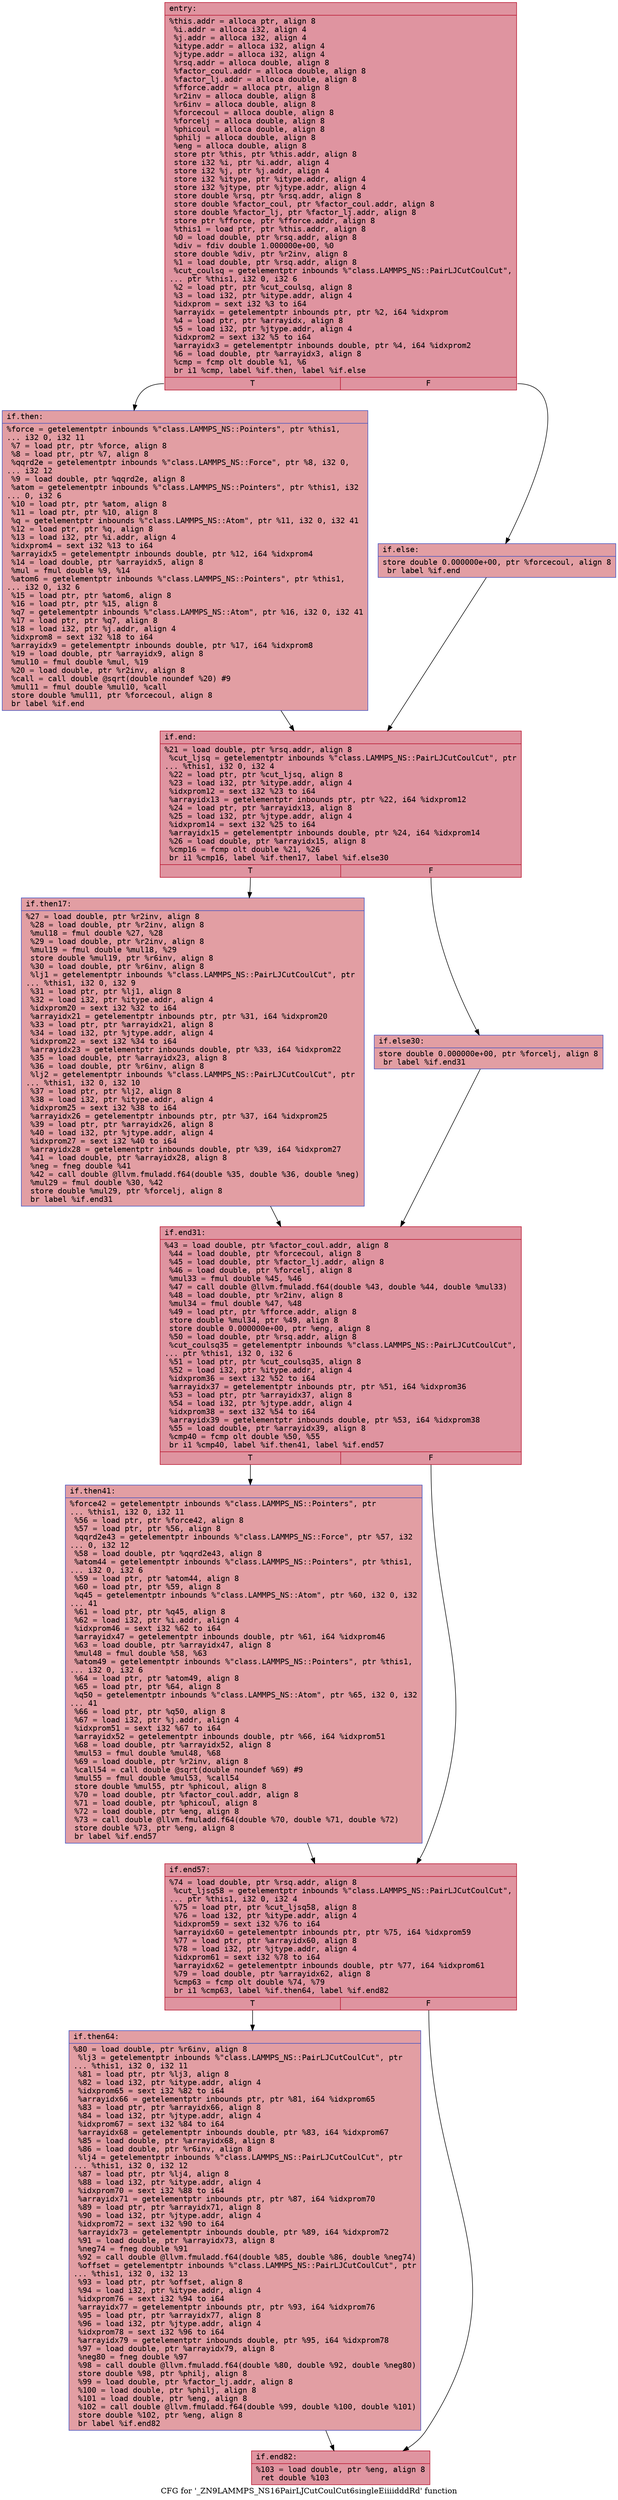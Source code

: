 digraph "CFG for '_ZN9LAMMPS_NS16PairLJCutCoulCut6singleEiiiidddRd' function" {
	label="CFG for '_ZN9LAMMPS_NS16PairLJCutCoulCut6singleEiiiidddRd' function";

	Node0x55c2a762c690 [shape=record,color="#b70d28ff", style=filled, fillcolor="#b70d2870" fontname="Courier",label="{entry:\l|  %this.addr = alloca ptr, align 8\l  %i.addr = alloca i32, align 4\l  %j.addr = alloca i32, align 4\l  %itype.addr = alloca i32, align 4\l  %jtype.addr = alloca i32, align 4\l  %rsq.addr = alloca double, align 8\l  %factor_coul.addr = alloca double, align 8\l  %factor_lj.addr = alloca double, align 8\l  %fforce.addr = alloca ptr, align 8\l  %r2inv = alloca double, align 8\l  %r6inv = alloca double, align 8\l  %forcecoul = alloca double, align 8\l  %forcelj = alloca double, align 8\l  %phicoul = alloca double, align 8\l  %philj = alloca double, align 8\l  %eng = alloca double, align 8\l  store ptr %this, ptr %this.addr, align 8\l  store i32 %i, ptr %i.addr, align 4\l  store i32 %j, ptr %j.addr, align 4\l  store i32 %itype, ptr %itype.addr, align 4\l  store i32 %jtype, ptr %jtype.addr, align 4\l  store double %rsq, ptr %rsq.addr, align 8\l  store double %factor_coul, ptr %factor_coul.addr, align 8\l  store double %factor_lj, ptr %factor_lj.addr, align 8\l  store ptr %fforce, ptr %fforce.addr, align 8\l  %this1 = load ptr, ptr %this.addr, align 8\l  %0 = load double, ptr %rsq.addr, align 8\l  %div = fdiv double 1.000000e+00, %0\l  store double %div, ptr %r2inv, align 8\l  %1 = load double, ptr %rsq.addr, align 8\l  %cut_coulsq = getelementptr inbounds %\"class.LAMMPS_NS::PairLJCutCoulCut\",\l... ptr %this1, i32 0, i32 6\l  %2 = load ptr, ptr %cut_coulsq, align 8\l  %3 = load i32, ptr %itype.addr, align 4\l  %idxprom = sext i32 %3 to i64\l  %arrayidx = getelementptr inbounds ptr, ptr %2, i64 %idxprom\l  %4 = load ptr, ptr %arrayidx, align 8\l  %5 = load i32, ptr %jtype.addr, align 4\l  %idxprom2 = sext i32 %5 to i64\l  %arrayidx3 = getelementptr inbounds double, ptr %4, i64 %idxprom2\l  %6 = load double, ptr %arrayidx3, align 8\l  %cmp = fcmp olt double %1, %6\l  br i1 %cmp, label %if.then, label %if.else\l|{<s0>T|<s1>F}}"];
	Node0x55c2a762c690:s0 -> Node0x55c2a762e290[tooltip="entry -> if.then\nProbability 50.00%" ];
	Node0x55c2a762c690:s1 -> Node0x55c2a762e300[tooltip="entry -> if.else\nProbability 50.00%" ];
	Node0x55c2a762e290 [shape=record,color="#3d50c3ff", style=filled, fillcolor="#be242e70" fontname="Courier",label="{if.then:\l|  %force = getelementptr inbounds %\"class.LAMMPS_NS::Pointers\", ptr %this1,\l... i32 0, i32 11\l  %7 = load ptr, ptr %force, align 8\l  %8 = load ptr, ptr %7, align 8\l  %qqrd2e = getelementptr inbounds %\"class.LAMMPS_NS::Force\", ptr %8, i32 0,\l... i32 12\l  %9 = load double, ptr %qqrd2e, align 8\l  %atom = getelementptr inbounds %\"class.LAMMPS_NS::Pointers\", ptr %this1, i32\l... 0, i32 6\l  %10 = load ptr, ptr %atom, align 8\l  %11 = load ptr, ptr %10, align 8\l  %q = getelementptr inbounds %\"class.LAMMPS_NS::Atom\", ptr %11, i32 0, i32 41\l  %12 = load ptr, ptr %q, align 8\l  %13 = load i32, ptr %i.addr, align 4\l  %idxprom4 = sext i32 %13 to i64\l  %arrayidx5 = getelementptr inbounds double, ptr %12, i64 %idxprom4\l  %14 = load double, ptr %arrayidx5, align 8\l  %mul = fmul double %9, %14\l  %atom6 = getelementptr inbounds %\"class.LAMMPS_NS::Pointers\", ptr %this1,\l... i32 0, i32 6\l  %15 = load ptr, ptr %atom6, align 8\l  %16 = load ptr, ptr %15, align 8\l  %q7 = getelementptr inbounds %\"class.LAMMPS_NS::Atom\", ptr %16, i32 0, i32 41\l  %17 = load ptr, ptr %q7, align 8\l  %18 = load i32, ptr %j.addr, align 4\l  %idxprom8 = sext i32 %18 to i64\l  %arrayidx9 = getelementptr inbounds double, ptr %17, i64 %idxprom8\l  %19 = load double, ptr %arrayidx9, align 8\l  %mul10 = fmul double %mul, %19\l  %20 = load double, ptr %r2inv, align 8\l  %call = call double @sqrt(double noundef %20) #9\l  %mul11 = fmul double %mul10, %call\l  store double %mul11, ptr %forcecoul, align 8\l  br label %if.end\l}"];
	Node0x55c2a762e290 -> Node0x55c2a762d360[tooltip="if.then -> if.end\nProbability 100.00%" ];
	Node0x55c2a762e300 [shape=record,color="#3d50c3ff", style=filled, fillcolor="#be242e70" fontname="Courier",label="{if.else:\l|  store double 0.000000e+00, ptr %forcecoul, align 8\l  br label %if.end\l}"];
	Node0x55c2a762e300 -> Node0x55c2a762d360[tooltip="if.else -> if.end\nProbability 100.00%" ];
	Node0x55c2a762d360 [shape=record,color="#b70d28ff", style=filled, fillcolor="#b70d2870" fontname="Courier",label="{if.end:\l|  %21 = load double, ptr %rsq.addr, align 8\l  %cut_ljsq = getelementptr inbounds %\"class.LAMMPS_NS::PairLJCutCoulCut\", ptr\l... %this1, i32 0, i32 4\l  %22 = load ptr, ptr %cut_ljsq, align 8\l  %23 = load i32, ptr %itype.addr, align 4\l  %idxprom12 = sext i32 %23 to i64\l  %arrayidx13 = getelementptr inbounds ptr, ptr %22, i64 %idxprom12\l  %24 = load ptr, ptr %arrayidx13, align 8\l  %25 = load i32, ptr %jtype.addr, align 4\l  %idxprom14 = sext i32 %25 to i64\l  %arrayidx15 = getelementptr inbounds double, ptr %24, i64 %idxprom14\l  %26 = load double, ptr %arrayidx15, align 8\l  %cmp16 = fcmp olt double %21, %26\l  br i1 %cmp16, label %if.then17, label %if.else30\l|{<s0>T|<s1>F}}"];
	Node0x55c2a762d360:s0 -> Node0x55c2a7630360[tooltip="if.end -> if.then17\nProbability 50.00%" ];
	Node0x55c2a762d360:s1 -> Node0x55c2a76303e0[tooltip="if.end -> if.else30\nProbability 50.00%" ];
	Node0x55c2a7630360 [shape=record,color="#3d50c3ff", style=filled, fillcolor="#be242e70" fontname="Courier",label="{if.then17:\l|  %27 = load double, ptr %r2inv, align 8\l  %28 = load double, ptr %r2inv, align 8\l  %mul18 = fmul double %27, %28\l  %29 = load double, ptr %r2inv, align 8\l  %mul19 = fmul double %mul18, %29\l  store double %mul19, ptr %r6inv, align 8\l  %30 = load double, ptr %r6inv, align 8\l  %lj1 = getelementptr inbounds %\"class.LAMMPS_NS::PairLJCutCoulCut\", ptr\l... %this1, i32 0, i32 9\l  %31 = load ptr, ptr %lj1, align 8\l  %32 = load i32, ptr %itype.addr, align 4\l  %idxprom20 = sext i32 %32 to i64\l  %arrayidx21 = getelementptr inbounds ptr, ptr %31, i64 %idxprom20\l  %33 = load ptr, ptr %arrayidx21, align 8\l  %34 = load i32, ptr %jtype.addr, align 4\l  %idxprom22 = sext i32 %34 to i64\l  %arrayidx23 = getelementptr inbounds double, ptr %33, i64 %idxprom22\l  %35 = load double, ptr %arrayidx23, align 8\l  %36 = load double, ptr %r6inv, align 8\l  %lj2 = getelementptr inbounds %\"class.LAMMPS_NS::PairLJCutCoulCut\", ptr\l... %this1, i32 0, i32 10\l  %37 = load ptr, ptr %lj2, align 8\l  %38 = load i32, ptr %itype.addr, align 4\l  %idxprom25 = sext i32 %38 to i64\l  %arrayidx26 = getelementptr inbounds ptr, ptr %37, i64 %idxprom25\l  %39 = load ptr, ptr %arrayidx26, align 8\l  %40 = load i32, ptr %jtype.addr, align 4\l  %idxprom27 = sext i32 %40 to i64\l  %arrayidx28 = getelementptr inbounds double, ptr %39, i64 %idxprom27\l  %41 = load double, ptr %arrayidx28, align 8\l  %neg = fneg double %41\l  %42 = call double @llvm.fmuladd.f64(double %35, double %36, double %neg)\l  %mul29 = fmul double %30, %42\l  store double %mul29, ptr %forcelj, align 8\l  br label %if.end31\l}"];
	Node0x55c2a7630360 -> Node0x55c2a76318c0[tooltip="if.then17 -> if.end31\nProbability 100.00%" ];
	Node0x55c2a76303e0 [shape=record,color="#3d50c3ff", style=filled, fillcolor="#be242e70" fontname="Courier",label="{if.else30:\l|  store double 0.000000e+00, ptr %forcelj, align 8\l  br label %if.end31\l}"];
	Node0x55c2a76303e0 -> Node0x55c2a76318c0[tooltip="if.else30 -> if.end31\nProbability 100.00%" ];
	Node0x55c2a76318c0 [shape=record,color="#b70d28ff", style=filled, fillcolor="#b70d2870" fontname="Courier",label="{if.end31:\l|  %43 = load double, ptr %factor_coul.addr, align 8\l  %44 = load double, ptr %forcecoul, align 8\l  %45 = load double, ptr %factor_lj.addr, align 8\l  %46 = load double, ptr %forcelj, align 8\l  %mul33 = fmul double %45, %46\l  %47 = call double @llvm.fmuladd.f64(double %43, double %44, double %mul33)\l  %48 = load double, ptr %r2inv, align 8\l  %mul34 = fmul double %47, %48\l  %49 = load ptr, ptr %fforce.addr, align 8\l  store double %mul34, ptr %49, align 8\l  store double 0.000000e+00, ptr %eng, align 8\l  %50 = load double, ptr %rsq.addr, align 8\l  %cut_coulsq35 = getelementptr inbounds %\"class.LAMMPS_NS::PairLJCutCoulCut\",\l... ptr %this1, i32 0, i32 6\l  %51 = load ptr, ptr %cut_coulsq35, align 8\l  %52 = load i32, ptr %itype.addr, align 4\l  %idxprom36 = sext i32 %52 to i64\l  %arrayidx37 = getelementptr inbounds ptr, ptr %51, i64 %idxprom36\l  %53 = load ptr, ptr %arrayidx37, align 8\l  %54 = load i32, ptr %jtype.addr, align 4\l  %idxprom38 = sext i32 %54 to i64\l  %arrayidx39 = getelementptr inbounds double, ptr %53, i64 %idxprom38\l  %55 = load double, ptr %arrayidx39, align 8\l  %cmp40 = fcmp olt double %50, %55\l  br i1 %cmp40, label %if.then41, label %if.end57\l|{<s0>T|<s1>F}}"];
	Node0x55c2a76318c0:s0 -> Node0x55c2a7632fc0[tooltip="if.end31 -> if.then41\nProbability 50.00%" ];
	Node0x55c2a76318c0:s1 -> Node0x55c2a7633040[tooltip="if.end31 -> if.end57\nProbability 50.00%" ];
	Node0x55c2a7632fc0 [shape=record,color="#3d50c3ff", style=filled, fillcolor="#be242e70" fontname="Courier",label="{if.then41:\l|  %force42 = getelementptr inbounds %\"class.LAMMPS_NS::Pointers\", ptr\l... %this1, i32 0, i32 11\l  %56 = load ptr, ptr %force42, align 8\l  %57 = load ptr, ptr %56, align 8\l  %qqrd2e43 = getelementptr inbounds %\"class.LAMMPS_NS::Force\", ptr %57, i32\l... 0, i32 12\l  %58 = load double, ptr %qqrd2e43, align 8\l  %atom44 = getelementptr inbounds %\"class.LAMMPS_NS::Pointers\", ptr %this1,\l... i32 0, i32 6\l  %59 = load ptr, ptr %atom44, align 8\l  %60 = load ptr, ptr %59, align 8\l  %q45 = getelementptr inbounds %\"class.LAMMPS_NS::Atom\", ptr %60, i32 0, i32\l... 41\l  %61 = load ptr, ptr %q45, align 8\l  %62 = load i32, ptr %i.addr, align 4\l  %idxprom46 = sext i32 %62 to i64\l  %arrayidx47 = getelementptr inbounds double, ptr %61, i64 %idxprom46\l  %63 = load double, ptr %arrayidx47, align 8\l  %mul48 = fmul double %58, %63\l  %atom49 = getelementptr inbounds %\"class.LAMMPS_NS::Pointers\", ptr %this1,\l... i32 0, i32 6\l  %64 = load ptr, ptr %atom49, align 8\l  %65 = load ptr, ptr %64, align 8\l  %q50 = getelementptr inbounds %\"class.LAMMPS_NS::Atom\", ptr %65, i32 0, i32\l... 41\l  %66 = load ptr, ptr %q50, align 8\l  %67 = load i32, ptr %j.addr, align 4\l  %idxprom51 = sext i32 %67 to i64\l  %arrayidx52 = getelementptr inbounds double, ptr %66, i64 %idxprom51\l  %68 = load double, ptr %arrayidx52, align 8\l  %mul53 = fmul double %mul48, %68\l  %69 = load double, ptr %r2inv, align 8\l  %call54 = call double @sqrt(double noundef %69) #9\l  %mul55 = fmul double %mul53, %call54\l  store double %mul55, ptr %phicoul, align 8\l  %70 = load double, ptr %factor_coul.addr, align 8\l  %71 = load double, ptr %phicoul, align 8\l  %72 = load double, ptr %eng, align 8\l  %73 = call double @llvm.fmuladd.f64(double %70, double %71, double %72)\l  store double %73, ptr %eng, align 8\l  br label %if.end57\l}"];
	Node0x55c2a7632fc0 -> Node0x55c2a7633040[tooltip="if.then41 -> if.end57\nProbability 100.00%" ];
	Node0x55c2a7633040 [shape=record,color="#b70d28ff", style=filled, fillcolor="#b70d2870" fontname="Courier",label="{if.end57:\l|  %74 = load double, ptr %rsq.addr, align 8\l  %cut_ljsq58 = getelementptr inbounds %\"class.LAMMPS_NS::PairLJCutCoulCut\",\l... ptr %this1, i32 0, i32 4\l  %75 = load ptr, ptr %cut_ljsq58, align 8\l  %76 = load i32, ptr %itype.addr, align 4\l  %idxprom59 = sext i32 %76 to i64\l  %arrayidx60 = getelementptr inbounds ptr, ptr %75, i64 %idxprom59\l  %77 = load ptr, ptr %arrayidx60, align 8\l  %78 = load i32, ptr %jtype.addr, align 4\l  %idxprom61 = sext i32 %78 to i64\l  %arrayidx62 = getelementptr inbounds double, ptr %77, i64 %idxprom61\l  %79 = load double, ptr %arrayidx62, align 8\l  %cmp63 = fcmp olt double %74, %79\l  br i1 %cmp63, label %if.then64, label %if.end82\l|{<s0>T|<s1>F}}"];
	Node0x55c2a7633040:s0 -> Node0x55c2a7635510[tooltip="if.end57 -> if.then64\nProbability 50.00%" ];
	Node0x55c2a7633040:s1 -> Node0x55c2a7635590[tooltip="if.end57 -> if.end82\nProbability 50.00%" ];
	Node0x55c2a7635510 [shape=record,color="#3d50c3ff", style=filled, fillcolor="#be242e70" fontname="Courier",label="{if.then64:\l|  %80 = load double, ptr %r6inv, align 8\l  %lj3 = getelementptr inbounds %\"class.LAMMPS_NS::PairLJCutCoulCut\", ptr\l... %this1, i32 0, i32 11\l  %81 = load ptr, ptr %lj3, align 8\l  %82 = load i32, ptr %itype.addr, align 4\l  %idxprom65 = sext i32 %82 to i64\l  %arrayidx66 = getelementptr inbounds ptr, ptr %81, i64 %idxprom65\l  %83 = load ptr, ptr %arrayidx66, align 8\l  %84 = load i32, ptr %jtype.addr, align 4\l  %idxprom67 = sext i32 %84 to i64\l  %arrayidx68 = getelementptr inbounds double, ptr %83, i64 %idxprom67\l  %85 = load double, ptr %arrayidx68, align 8\l  %86 = load double, ptr %r6inv, align 8\l  %lj4 = getelementptr inbounds %\"class.LAMMPS_NS::PairLJCutCoulCut\", ptr\l... %this1, i32 0, i32 12\l  %87 = load ptr, ptr %lj4, align 8\l  %88 = load i32, ptr %itype.addr, align 4\l  %idxprom70 = sext i32 %88 to i64\l  %arrayidx71 = getelementptr inbounds ptr, ptr %87, i64 %idxprom70\l  %89 = load ptr, ptr %arrayidx71, align 8\l  %90 = load i32, ptr %jtype.addr, align 4\l  %idxprom72 = sext i32 %90 to i64\l  %arrayidx73 = getelementptr inbounds double, ptr %89, i64 %idxprom72\l  %91 = load double, ptr %arrayidx73, align 8\l  %neg74 = fneg double %91\l  %92 = call double @llvm.fmuladd.f64(double %85, double %86, double %neg74)\l  %offset = getelementptr inbounds %\"class.LAMMPS_NS::PairLJCutCoulCut\", ptr\l... %this1, i32 0, i32 13\l  %93 = load ptr, ptr %offset, align 8\l  %94 = load i32, ptr %itype.addr, align 4\l  %idxprom76 = sext i32 %94 to i64\l  %arrayidx77 = getelementptr inbounds ptr, ptr %93, i64 %idxprom76\l  %95 = load ptr, ptr %arrayidx77, align 8\l  %96 = load i32, ptr %jtype.addr, align 4\l  %idxprom78 = sext i32 %96 to i64\l  %arrayidx79 = getelementptr inbounds double, ptr %95, i64 %idxprom78\l  %97 = load double, ptr %arrayidx79, align 8\l  %neg80 = fneg double %97\l  %98 = call double @llvm.fmuladd.f64(double %80, double %92, double %neg80)\l  store double %98, ptr %philj, align 8\l  %99 = load double, ptr %factor_lj.addr, align 8\l  %100 = load double, ptr %philj, align 8\l  %101 = load double, ptr %eng, align 8\l  %102 = call double @llvm.fmuladd.f64(double %99, double %100, double %101)\l  store double %102, ptr %eng, align 8\l  br label %if.end82\l}"];
	Node0x55c2a7635510 -> Node0x55c2a7635590[tooltip="if.then64 -> if.end82\nProbability 100.00%" ];
	Node0x55c2a7635590 [shape=record,color="#b70d28ff", style=filled, fillcolor="#b70d2870" fontname="Courier",label="{if.end82:\l|  %103 = load double, ptr %eng, align 8\l  ret double %103\l}"];
}
